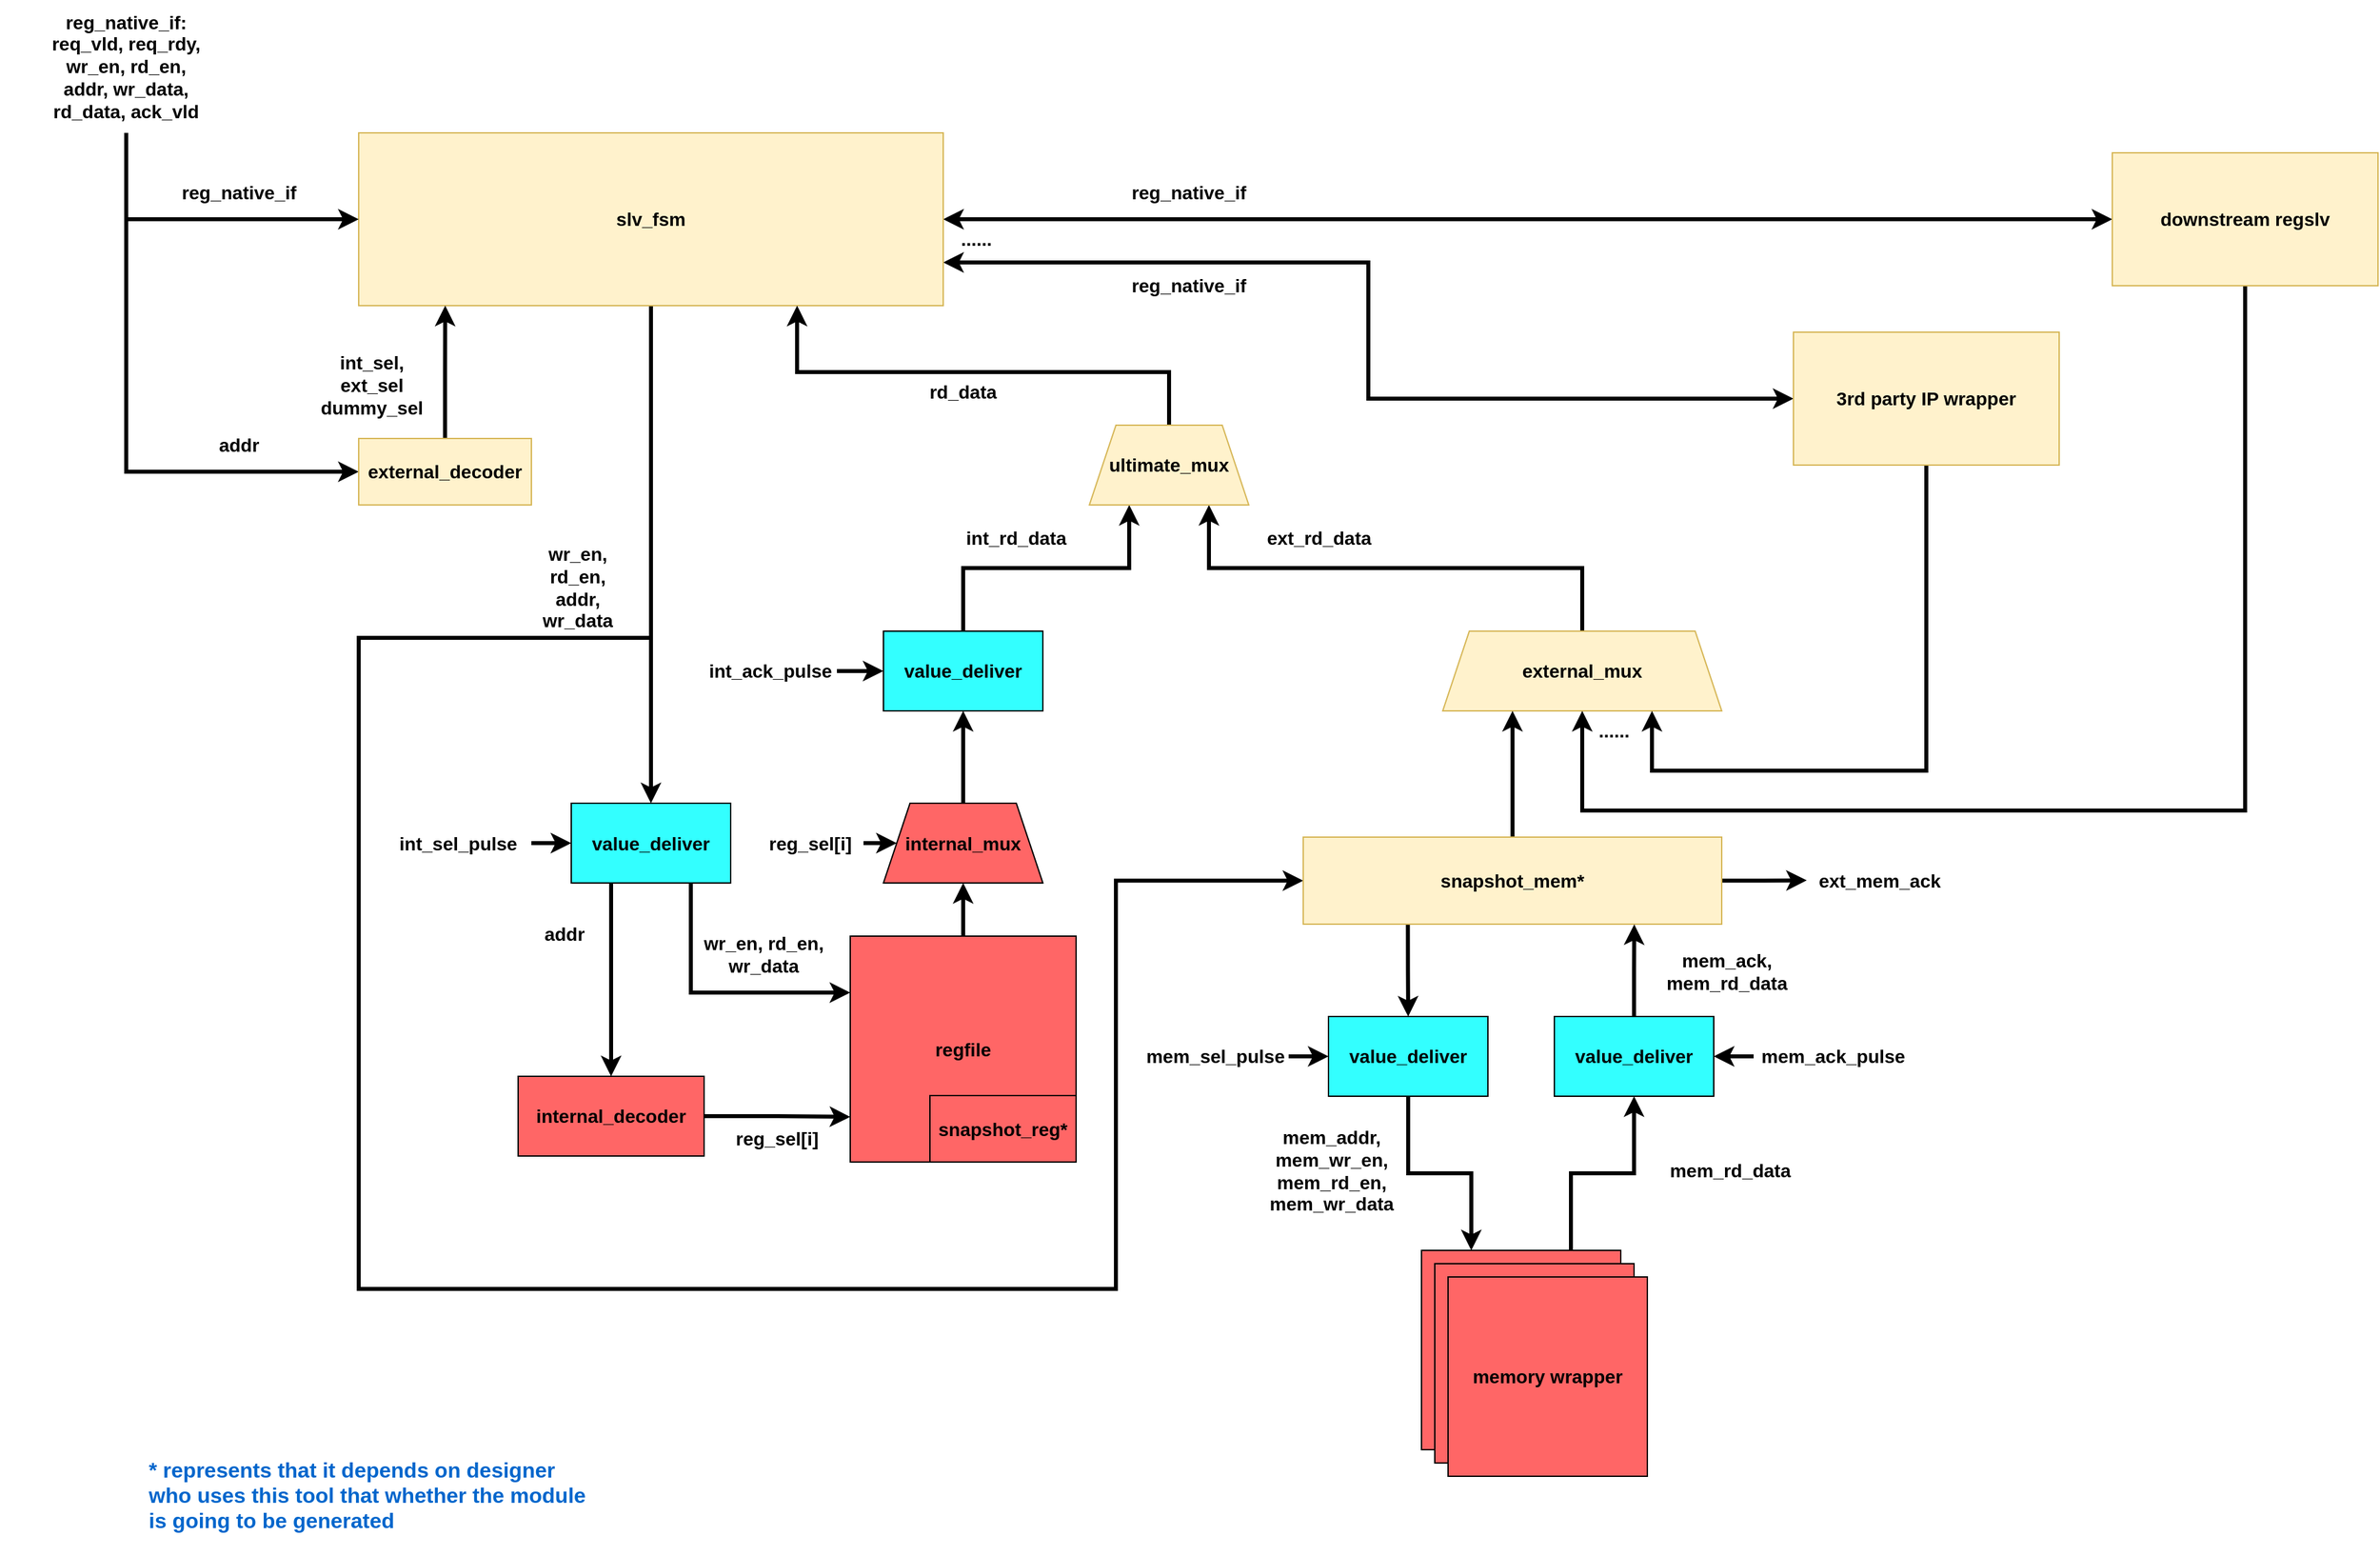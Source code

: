 <mxfile>
    <diagram id="2k0niPkLQAnHQQOvK0RH" name="第 1 页">
        <mxGraphModel dx="1380" dy="1069" grid="1" gridSize="10" guides="1" tooltips="1" connect="1" arrows="1" fold="1" page="1" pageScale="1" pageWidth="2336" pageHeight="1654" math="0" shadow="0">
            <root>
                <mxCell id="0"/>
                <mxCell id="1" parent="0"/>
                <mxCell id="31" style="edgeStyle=orthogonalEdgeStyle;html=1;exitX=0.5;exitY=0;exitDx=0;exitDy=0;strokeWidth=3;rounded=0;fontSize=14;entryX=0.5;entryY=1;entryDx=0;entryDy=0;" parent="1" source="5" target="102" edge="1">
                    <mxGeometry relative="1" as="geometry">
                        <mxPoint x="835" y="849" as="targetPoint"/>
                    </mxGeometry>
                </mxCell>
                <mxCell id="145" style="edgeStyle=orthogonalEdgeStyle;rounded=0;html=1;exitX=0.75;exitY=1;exitDx=0;exitDy=0;entryX=0;entryY=0.25;entryDx=0;entryDy=0;fontSize=14;fontColor=#000000;startArrow=none;startFill=0;strokeWidth=3;" parent="1" source="12" target="5" edge="1">
                    <mxGeometry relative="1" as="geometry"/>
                </mxCell>
                <mxCell id="146" style="edgeStyle=orthogonalEdgeStyle;rounded=0;html=1;exitX=0.25;exitY=1;exitDx=0;exitDy=0;fontSize=14;fontColor=#000000;startArrow=none;startFill=0;strokeWidth=3;" parent="1" source="12" target="80" edge="1">
                    <mxGeometry relative="1" as="geometry"/>
                </mxCell>
                <mxCell id="12" value="&lt;b&gt;value_deliver&lt;/b&gt;" style="rounded=0;whiteSpace=wrap;html=1;fontColor=#000000;fillColor=#33FFFF;fontSize=14;" parent="1" vertex="1">
                    <mxGeometry x="560" y="794.5" width="120" height="60" as="geometry"/>
                </mxCell>
                <mxCell id="143" style="edgeStyle=orthogonalEdgeStyle;rounded=0;html=1;exitX=0.5;exitY=0;exitDx=0;exitDy=0;entryX=0.25;entryY=1;entryDx=0;entryDy=0;fontSize=14;fontColor=#000000;startArrow=none;startFill=0;strokeWidth=3;" parent="1" source="16" target="108" edge="1">
                    <mxGeometry relative="1" as="geometry"/>
                </mxCell>
                <mxCell id="16" value="&lt;b&gt;value_deliver&lt;/b&gt;" style="rounded=0;whiteSpace=wrap;html=1;fontColor=#000000;fillColor=#33FFFF;fontSize=14;" parent="1" vertex="1">
                    <mxGeometry x="795" y="665" width="120" height="60" as="geometry"/>
                </mxCell>
                <mxCell id="32" style="edgeStyle=orthogonalEdgeStyle;html=1;exitX=0.5;exitY=0;exitDx=0;exitDy=0;entryX=0.5;entryY=1;entryDx=0;entryDy=0;strokeWidth=3;rounded=0;fontSize=14;" parent="1" source="102" target="16" edge="1">
                    <mxGeometry relative="1" as="geometry">
                        <mxPoint x="835" y="789" as="sourcePoint"/>
                    </mxGeometry>
                </mxCell>
                <mxCell id="140" style="edgeStyle=orthogonalEdgeStyle;rounded=0;html=1;exitX=0.5;exitY=1;exitDx=0;exitDy=0;fontSize=14;fontColor=#000000;startArrow=none;startFill=0;strokeWidth=3;" parent="1" source="52" target="12" edge="1">
                    <mxGeometry relative="1" as="geometry"/>
                </mxCell>
                <mxCell id="221" style="edgeStyle=orthogonalEdgeStyle;rounded=0;html=1;exitX=1;exitY=0.75;exitDx=0;exitDy=0;entryX=0;entryY=0.5;entryDx=0;entryDy=0;fontSize=14;fontColor=#0066CC;strokeWidth=3;startArrow=classic;startFill=1;" edge="1" parent="1" source="52" target="212">
                    <mxGeometry relative="1" as="geometry"/>
                </mxCell>
                <mxCell id="223" style="edgeStyle=orthogonalEdgeStyle;rounded=0;html=1;exitX=1;exitY=0.5;exitDx=0;exitDy=0;fontSize=14;fontColor=#0066CC;strokeWidth=3;entryX=0;entryY=0.5;entryDx=0;entryDy=0;startArrow=classic;startFill=1;" edge="1" parent="1" source="52" target="224">
                    <mxGeometry relative="1" as="geometry">
                        <mxPoint x="1741.0" y="354.75" as="targetPoint"/>
                    </mxGeometry>
                </mxCell>
                <mxCell id="226" style="edgeStyle=orthogonalEdgeStyle;rounded=0;html=1;exitX=0.5;exitY=1;exitDx=0;exitDy=0;entryX=0;entryY=0.5;entryDx=0;entryDy=0;fontSize=14;fontColor=#0066CC;strokeWidth=3;" edge="1" parent="1" source="52" target="116">
                    <mxGeometry relative="1" as="geometry">
                        <Array as="points">
                            <mxPoint x="620" y="670"/>
                            <mxPoint x="400" y="670"/>
                            <mxPoint x="400" y="1160"/>
                            <mxPoint x="970" y="1160"/>
                            <mxPoint x="970" y="853"/>
                        </Array>
                    </mxGeometry>
                </mxCell>
                <mxCell id="52" value="slv_fsm" style="rounded=0;whiteSpace=wrap;html=1;fontStyle=1;fillColor=#fff2cc;fontSize=14;strokeColor=#d6b656;" parent="1" vertex="1">
                    <mxGeometry x="400" y="290" width="440" height="130" as="geometry"/>
                </mxCell>
                <mxCell id="54" value="&lt;b&gt;wr_en, rd_en,&lt;br style=&quot;font-size: 14px&quot;&gt;wr_data&lt;/b&gt;" style="text;html=1;strokeColor=none;fillColor=none;align=center;verticalAlign=middle;whiteSpace=wrap;rounded=0;fontSize=14;" parent="1" vertex="1">
                    <mxGeometry x="650" y="880" width="110" height="56" as="geometry"/>
                </mxCell>
                <mxCell id="155" style="edgeStyle=orthogonalEdgeStyle;rounded=0;html=1;fontSize=14;fontColor=#000000;startArrow=none;startFill=0;strokeWidth=3;entryX=0;entryY=0.8;entryDx=0;entryDy=0;entryPerimeter=0;" parent="1" source="80" target="5" edge="1">
                    <mxGeometry relative="1" as="geometry">
                        <mxPoint x="730" y="1020" as="targetPoint"/>
                    </mxGeometry>
                </mxCell>
                <mxCell id="80" value="internal_decoder" style="rounded=0;whiteSpace=wrap;html=1;fillColor=#FF6666;fontStyle=1;fontColor=#000000;fontSize=14;" parent="1" vertex="1">
                    <mxGeometry x="520" y="1000" width="140" height="60" as="geometry"/>
                </mxCell>
                <mxCell id="192" style="edgeStyle=orthogonalEdgeStyle;rounded=0;html=1;exitX=0.5;exitY=1;exitDx=0;exitDy=0;entryX=0.25;entryY=0;entryDx=0;entryDy=0;strokeWidth=3;" edge="1" parent="1" source="57" target="6">
                    <mxGeometry relative="1" as="geometry"/>
                </mxCell>
                <mxCell id="57" value="&lt;b&gt;value_deliver&lt;/b&gt;" style="rounded=0;whiteSpace=wrap;html=1;fontColor=#000000;fillColor=#33FFFF;fontSize=14;" parent="1" vertex="1">
                    <mxGeometry x="1130" y="955" width="120" height="60" as="geometry"/>
                </mxCell>
                <mxCell id="76" value="&lt;b&gt;mem_addr,&lt;br style=&quot;font-size: 14px&quot;&gt;mem_wr_en,&lt;br style=&quot;font-size: 14px&quot;&gt;mem_rd_en,&lt;br style=&quot;font-size: 14px&quot;&gt;mem_wr_data&lt;/b&gt;" style="text;html=1;strokeColor=none;fillColor=none;align=center;verticalAlign=middle;whiteSpace=wrap;rounded=0;fontSize=14;" parent="1" vertex="1">
                    <mxGeometry x="1080" y="1026" width="105" height="89" as="geometry"/>
                </mxCell>
                <mxCell id="102" value="&lt;font color=&quot;#000000&quot;&gt;&lt;b&gt;internal_mux&lt;/b&gt;&lt;/font&gt;" style="shape=trapezoid;perimeter=trapezoidPerimeter;whiteSpace=wrap;html=1;fixedSize=1;fontSize=14;fillColor=#FF6666;" parent="1" vertex="1">
                    <mxGeometry x="795" y="794.5" width="120" height="60" as="geometry"/>
                </mxCell>
                <mxCell id="118" style="edgeStyle=orthogonalEdgeStyle;rounded=0;html=1;exitX=0.5;exitY=1;exitDx=0;exitDy=0;entryX=0;entryY=0.5;entryDx=0;entryDy=0;fontSize=14;fontColor=#000000;startArrow=none;startFill=0;strokeWidth=3;" parent="1" source="104" target="119" edge="1">
                    <mxGeometry relative="1" as="geometry">
                        <mxPoint x="355" y="550" as="targetPoint"/>
                    </mxGeometry>
                </mxCell>
                <mxCell id="121" style="edgeStyle=orthogonalEdgeStyle;rounded=0;html=1;exitX=0.5;exitY=1;exitDx=0;exitDy=0;entryX=0;entryY=0.5;entryDx=0;entryDy=0;fontSize=14;fontColor=#000000;startArrow=none;startFill=0;strokeWidth=3;" parent="1" source="104" target="52" edge="1">
                    <mxGeometry relative="1" as="geometry"/>
                </mxCell>
                <mxCell id="104" value="&lt;b&gt;reg_native_if:&lt;br&gt;req_vld, req_rdy,&lt;br&gt;wr_en, rd_en,&lt;br&gt;addr, wr_data,&lt;br&gt;rd_data, ack_vld&lt;br&gt;&lt;/b&gt;" style="text;html=1;strokeColor=none;fillColor=none;align=center;verticalAlign=middle;whiteSpace=wrap;rounded=0;fontSize=14;fontColor=#000000;" parent="1" vertex="1">
                    <mxGeometry x="130" y="190" width="190" height="100" as="geometry"/>
                </mxCell>
                <mxCell id="144" style="edgeStyle=orthogonalEdgeStyle;rounded=0;html=1;exitX=0.5;exitY=0;exitDx=0;exitDy=0;entryX=0.75;entryY=1;entryDx=0;entryDy=0;fontSize=14;fontColor=#000000;startArrow=none;startFill=0;strokeWidth=3;" parent="1" source="107" target="108" edge="1">
                    <mxGeometry relative="1" as="geometry"/>
                </mxCell>
                <mxCell id="107" value="&lt;font color=&quot;#000000&quot;&gt;&lt;b&gt;external_mux&lt;/b&gt;&lt;/font&gt;" style="shape=trapezoid;perimeter=trapezoidPerimeter;whiteSpace=wrap;html=1;fixedSize=1;fontSize=14;fillColor=#fff2cc;strokeColor=#d6b656;" parent="1" vertex="1">
                    <mxGeometry x="1216" y="665" width="210" height="60" as="geometry"/>
                </mxCell>
                <mxCell id="142" style="edgeStyle=orthogonalEdgeStyle;rounded=0;html=1;exitX=0.5;exitY=0;exitDx=0;exitDy=0;entryX=0.75;entryY=1;entryDx=0;entryDy=0;fontSize=14;fontColor=#000000;startArrow=none;startFill=0;strokeWidth=3;" parent="1" source="108" target="52" edge="1">
                    <mxGeometry relative="1" as="geometry">
                        <Array as="points">
                            <mxPoint x="1010" y="470"/>
                            <mxPoint x="730" y="470"/>
                        </Array>
                    </mxGeometry>
                </mxCell>
                <mxCell id="108" value="&lt;font color=&quot;#000000&quot;&gt;&lt;b&gt;ultimate_mux&lt;/b&gt;&lt;/font&gt;" style="shape=trapezoid;perimeter=trapezoidPerimeter;whiteSpace=wrap;html=1;fixedSize=1;fontSize=14;fillColor=#fff2cc;strokeColor=#d6b656;" parent="1" vertex="1">
                    <mxGeometry x="950" y="510" width="120" height="60" as="geometry"/>
                </mxCell>
                <mxCell id="165" style="edgeStyle=orthogonalEdgeStyle;rounded=0;html=1;exitX=0.5;exitY=0;exitDx=0;exitDy=0;entryX=0.25;entryY=1;entryDx=0;entryDy=0;fontSize=14;fontColor=#000000;startArrow=none;startFill=0;strokeWidth=3;" parent="1" source="116" target="107" edge="1">
                    <mxGeometry relative="1" as="geometry"/>
                </mxCell>
                <mxCell id="184" style="edgeStyle=orthogonalEdgeStyle;html=1;exitX=0.25;exitY=1;exitDx=0;exitDy=0;entryX=0.5;entryY=0;entryDx=0;entryDy=0;strokeWidth=3;rounded=0;" edge="1" parent="1" source="116" target="57">
                    <mxGeometry relative="1" as="geometry"/>
                </mxCell>
                <mxCell id="210" style="edgeStyle=orthogonalEdgeStyle;rounded=0;html=1;exitX=1;exitY=0.5;exitDx=0;exitDy=0;entryX=0;entryY=0.5;entryDx=0;entryDy=0;fontSize=16;fontColor=#0066CC;strokeWidth=3;" edge="1" parent="1" source="116" target="209">
                    <mxGeometry relative="1" as="geometry"/>
                </mxCell>
                <mxCell id="116" value="snapshot_mem*" style="rounded=0;whiteSpace=wrap;html=1;fillColor=#fff2cc;fontStyle=1;fontSize=14;strokeColor=#d6b656;" parent="1" vertex="1">
                    <mxGeometry x="1111" y="820" width="315" height="65.5" as="geometry"/>
                </mxCell>
                <mxCell id="123" style="edgeStyle=orthogonalEdgeStyle;rounded=0;html=1;exitX=0.5;exitY=0;exitDx=0;exitDy=0;entryX=0.148;entryY=1;entryDx=0;entryDy=0;entryPerimeter=0;fontSize=14;fontColor=#000000;startArrow=none;startFill=0;strokeWidth=3;" parent="1" source="119" target="52" edge="1">
                    <mxGeometry relative="1" as="geometry"/>
                </mxCell>
                <mxCell id="119" value="external_decoder" style="rounded=0;whiteSpace=wrap;html=1;fontStyle=1;fillColor=#fff2cc;fontSize=14;strokeColor=#d6b656;" parent="1" vertex="1">
                    <mxGeometry x="400" y="520" width="130" height="50" as="geometry"/>
                </mxCell>
                <mxCell id="122" value="&lt;b&gt;addr&lt;/b&gt;" style="text;html=1;strokeColor=none;fillColor=none;align=center;verticalAlign=middle;whiteSpace=wrap;rounded=0;fontSize=14;fontColor=#000000;" parent="1" vertex="1">
                    <mxGeometry x="280" y="510" width="60" height="30" as="geometry"/>
                </mxCell>
                <mxCell id="124" value="&lt;b&gt;int_sel,&lt;br&gt;ext_sel&lt;br&gt;dummy_sel&lt;br&gt;&lt;/b&gt;" style="text;html=1;strokeColor=none;fillColor=none;align=center;verticalAlign=middle;whiteSpace=wrap;rounded=0;fontSize=14;fontColor=#000000;" parent="1" vertex="1">
                    <mxGeometry x="360" y="449.5" width="100" height="60.5" as="geometry"/>
                </mxCell>
                <mxCell id="138" value="" style="group" parent="1" vertex="1" connectable="0">
                    <mxGeometry x="1200" y="1131" width="170" height="170" as="geometry"/>
                </mxCell>
                <mxCell id="6" value="memory" style="whiteSpace=wrap;html=1;aspect=fixed;fillColor=#FF6666;fontStyle=1;fontColor=#000000;fontSize=14;" parent="138" vertex="1">
                    <mxGeometry width="150" height="150" as="geometry"/>
                </mxCell>
                <mxCell id="9" value="memory" style="whiteSpace=wrap;html=1;aspect=fixed;fillColor=#FF6666;fontStyle=1;fontColor=#000000;fontSize=14;" parent="138" vertex="1">
                    <mxGeometry x="10" y="10" width="150" height="150" as="geometry"/>
                </mxCell>
                <mxCell id="10" value="memory wrapper" style="whiteSpace=wrap;html=1;aspect=fixed;fillColor=#FF6666;fontStyle=1;fontColor=#000000;fontSize=14;" parent="138" vertex="1">
                    <mxGeometry x="20" y="20" width="150" height="150" as="geometry"/>
                </mxCell>
                <mxCell id="151" style="edgeStyle=orthogonalEdgeStyle;rounded=0;html=1;exitX=1;exitY=0.5;exitDx=0;exitDy=0;fontSize=14;fontColor=#000000;startArrow=none;startFill=0;strokeWidth=3;" parent="1" source="150" target="12" edge="1">
                    <mxGeometry relative="1" as="geometry"/>
                </mxCell>
                <mxCell id="150" value="&lt;b&gt;int_sel_pulse&lt;/b&gt;" style="text;html=1;strokeColor=none;fillColor=none;align=center;verticalAlign=middle;whiteSpace=wrap;rounded=0;fontSize=14;fontColor=#000000;" parent="1" vertex="1">
                    <mxGeometry x="420" y="809.5" width="110" height="30" as="geometry"/>
                </mxCell>
                <mxCell id="152" value="&lt;b&gt;addr&lt;/b&gt;" style="text;html=1;strokeColor=none;fillColor=none;align=center;verticalAlign=middle;whiteSpace=wrap;rounded=0;fontSize=14;" parent="1" vertex="1">
                    <mxGeometry x="520" y="875" width="70" height="36" as="geometry"/>
                </mxCell>
                <mxCell id="154" value="&lt;b&gt;reg_sel[i]&lt;/b&gt;" style="text;html=1;strokeColor=none;fillColor=none;align=center;verticalAlign=middle;whiteSpace=wrap;rounded=0;fontSize=14;" parent="1" vertex="1">
                    <mxGeometry x="665" y="1028.5" width="100" height="36" as="geometry"/>
                </mxCell>
                <mxCell id="158" value="&lt;b&gt;wr_en,&lt;br&gt;rd_en,&lt;br&gt;addr,&lt;br&gt;wr_data&lt;/b&gt;" style="text;html=1;strokeColor=none;fillColor=none;align=center;verticalAlign=middle;whiteSpace=wrap;rounded=0;fontSize=14;" parent="1" vertex="1">
                    <mxGeometry x="510" y="599" width="110" height="66" as="geometry"/>
                </mxCell>
                <mxCell id="159" value="&lt;b&gt;reg_native_if&lt;/b&gt;" style="text;html=1;strokeColor=none;fillColor=none;align=center;verticalAlign=middle;whiteSpace=wrap;rounded=0;fontSize=14;fontColor=#000000;" parent="1" vertex="1">
                    <mxGeometry x="245" y="320" width="130" height="30" as="geometry"/>
                </mxCell>
                <mxCell id="164" style="edgeStyle=orthogonalEdgeStyle;rounded=0;html=1;exitX=1;exitY=0.5;exitDx=0;exitDy=0;entryX=0;entryY=0.5;entryDx=0;entryDy=0;fontSize=14;fontColor=#000000;startArrow=none;startFill=0;strokeWidth=3;" parent="1" source="163" target="102" edge="1">
                    <mxGeometry relative="1" as="geometry"/>
                </mxCell>
                <mxCell id="163" value="&lt;b&gt;reg_sel[i]&lt;/b&gt;" style="text;html=1;strokeColor=none;fillColor=none;align=center;verticalAlign=middle;whiteSpace=wrap;rounded=0;fontSize=14;" parent="1" vertex="1">
                    <mxGeometry x="700" y="806.5" width="80" height="36" as="geometry"/>
                </mxCell>
                <mxCell id="174" value="&lt;b&gt;rd_data&lt;/b&gt;" style="text;html=1;strokeColor=none;fillColor=none;align=center;verticalAlign=middle;whiteSpace=wrap;rounded=0;fontSize=14;" parent="1" vertex="1">
                    <mxGeometry x="810" y="470" width="90" height="30" as="geometry"/>
                </mxCell>
                <mxCell id="178" style="edgeStyle=orthogonalEdgeStyle;rounded=0;html=1;exitX=1;exitY=0.5;exitDx=0;exitDy=0;entryX=0;entryY=0.5;entryDx=0;entryDy=0;fontSize=14;fontColor=#000000;startArrow=none;startFill=0;strokeWidth=3;" parent="1" source="176" target="16" edge="1">
                    <mxGeometry relative="1" as="geometry"/>
                </mxCell>
                <mxCell id="176" value="&lt;b&gt;int_ack_pulse&lt;/b&gt;" style="text;html=1;strokeColor=none;fillColor=none;align=center;verticalAlign=middle;whiteSpace=wrap;rounded=0;fontSize=14;" parent="1" vertex="1">
                    <mxGeometry x="660" y="677" width="100" height="36" as="geometry"/>
                </mxCell>
                <mxCell id="195" style="edgeStyle=orthogonalEdgeStyle;rounded=0;html=1;exitX=0.5;exitY=0;exitDx=0;exitDy=0;strokeWidth=3;entryX=0.791;entryY=1.002;entryDx=0;entryDy=0;entryPerimeter=0;" edge="1" parent="1" source="183" target="116">
                    <mxGeometry relative="1" as="geometry">
                        <mxPoint x="1360" y="891" as="targetPoint"/>
                    </mxGeometry>
                </mxCell>
                <mxCell id="183" value="&lt;b&gt;value_deliver&lt;/b&gt;" style="rounded=0;whiteSpace=wrap;html=1;fontColor=#000000;fillColor=#33FFFF;fontSize=14;" vertex="1" parent="1">
                    <mxGeometry x="1300" y="955" width="120" height="60" as="geometry"/>
                </mxCell>
                <mxCell id="191" style="edgeStyle=orthogonalEdgeStyle;rounded=0;html=1;exitX=1;exitY=0.5;exitDx=0;exitDy=0;entryX=0;entryY=0.5;entryDx=0;entryDy=0;strokeWidth=3;" edge="1" parent="1" source="189" target="57">
                    <mxGeometry relative="1" as="geometry">
                        <mxPoint x="1100" y="985" as="sourcePoint"/>
                    </mxGeometry>
                </mxCell>
                <mxCell id="189" value="&lt;b&gt;mem_sel_pulse&lt;/b&gt;" style="text;html=1;strokeColor=none;fillColor=none;align=center;verticalAlign=middle;whiteSpace=wrap;rounded=0;fontSize=14;" vertex="1" parent="1">
                    <mxGeometry x="990" y="970" width="110" height="30" as="geometry"/>
                </mxCell>
                <mxCell id="190" value="" style="group" vertex="1" connectable="0" parent="1">
                    <mxGeometry x="770" y="894.5" width="170" height="170" as="geometry"/>
                </mxCell>
                <mxCell id="5" value="regfile" style="whiteSpace=wrap;html=1;aspect=fixed;fillColor=#FF6666;fontStyle=1;fontColor=#000000;fontSize=14;" parent="190" vertex="1">
                    <mxGeometry width="170" height="170" as="geometry"/>
                </mxCell>
                <mxCell id="157" value="&lt;b&gt;snapshot_reg*&lt;/b&gt;" style="rounded=0;whiteSpace=wrap;html=1;fontSize=14;fontColor=#000000;fillColor=#FF6666;" parent="190" vertex="1">
                    <mxGeometry x="60" y="120" width="110" height="50" as="geometry"/>
                </mxCell>
                <mxCell id="193" style="edgeStyle=orthogonalEdgeStyle;rounded=0;html=1;exitX=0.75;exitY=0;exitDx=0;exitDy=0;entryX=0.5;entryY=1;entryDx=0;entryDy=0;strokeWidth=3;" edge="1" parent="1" source="6" target="183">
                    <mxGeometry relative="1" as="geometry"/>
                </mxCell>
                <mxCell id="198" style="edgeStyle=orthogonalEdgeStyle;rounded=0;html=1;exitX=0;exitY=0.5;exitDx=0;exitDy=0;entryX=1;entryY=0.5;entryDx=0;entryDy=0;strokeWidth=3;" edge="1" parent="1" source="196" target="183">
                    <mxGeometry relative="1" as="geometry"/>
                </mxCell>
                <mxCell id="196" value="&lt;b&gt;mem_ack_pulse&lt;/b&gt;" style="text;html=1;strokeColor=none;fillColor=none;align=center;verticalAlign=middle;whiteSpace=wrap;rounded=0;fontSize=14;" vertex="1" parent="1">
                    <mxGeometry x="1450" y="970" width="120" height="30" as="geometry"/>
                </mxCell>
                <mxCell id="197" value="&lt;b&gt;mem_rd_data&lt;/b&gt;" style="text;html=1;strokeColor=none;fillColor=none;align=center;verticalAlign=middle;whiteSpace=wrap;rounded=0;fontSize=14;" vertex="1" parent="1">
                    <mxGeometry x="1380" y="1048.25" width="105" height="44.5" as="geometry"/>
                </mxCell>
                <mxCell id="199" value="&lt;font style=&quot;font-size: 16px&quot; color=&quot;#0066cc&quot;&gt;&lt;b&gt;* represents that it depends on designer who uses this tool that whether the module is going to be generated&lt;/b&gt;&lt;/font&gt;" style="text;html=1;strokeColor=none;fillColor=none;align=left;verticalAlign=middle;whiteSpace=wrap;rounded=0;" vertex="1" parent="1">
                    <mxGeometry x="240" y="1270" width="335" height="90" as="geometry"/>
                </mxCell>
                <mxCell id="205" value="&lt;b&gt;mem_ack,&lt;br&gt;mem_rd_data&lt;br&gt;&lt;/b&gt;" style="text;html=1;strokeColor=none;fillColor=none;align=center;verticalAlign=middle;whiteSpace=wrap;rounded=0;fontSize=14;" vertex="1" parent="1">
                    <mxGeometry x="1370" y="906" width="120" height="30" as="geometry"/>
                </mxCell>
                <mxCell id="207" value="&lt;b&gt;ext_rd_data&lt;/b&gt;" style="text;html=1;strokeColor=none;fillColor=none;align=center;verticalAlign=middle;whiteSpace=wrap;rounded=0;fontSize=14;" vertex="1" parent="1">
                    <mxGeometry x="1078" y="580" width="90" height="30" as="geometry"/>
                </mxCell>
                <mxCell id="209" value="&lt;b&gt;ext_mem_ack&lt;/b&gt;" style="text;html=1;strokeColor=none;fillColor=none;align=center;verticalAlign=middle;whiteSpace=wrap;rounded=0;fontSize=14;" vertex="1" parent="1">
                    <mxGeometry x="1490" y="837.5" width="110" height="30" as="geometry"/>
                </mxCell>
                <mxCell id="222" style="edgeStyle=orthogonalEdgeStyle;rounded=0;html=1;exitX=0.5;exitY=1;exitDx=0;exitDy=0;entryX=0.75;entryY=1;entryDx=0;entryDy=0;fontSize=14;fontColor=#0066CC;strokeWidth=3;" edge="1" parent="1" source="212" target="107">
                    <mxGeometry relative="1" as="geometry">
                        <Array as="points">
                            <mxPoint x="1580" y="770"/>
                            <mxPoint x="1374" y="770"/>
                        </Array>
                    </mxGeometry>
                </mxCell>
                <mxCell id="212" value="3rd party IP wrapper" style="rounded=0;whiteSpace=wrap;html=1;fontSize=14;fillColor=#fff2cc;strokeColor=#d6b656;fontStyle=1" vertex="1" parent="1">
                    <mxGeometry x="1480" y="440" width="200" height="100" as="geometry"/>
                </mxCell>
                <mxCell id="225" style="edgeStyle=orthogonalEdgeStyle;rounded=0;html=1;entryX=0.5;entryY=1;entryDx=0;entryDy=0;fontSize=14;fontColor=#0066CC;strokeWidth=3;exitX=0.5;exitY=1;exitDx=0;exitDy=0;" edge="1" parent="1" source="224" target="107">
                    <mxGeometry relative="1" as="geometry">
                        <Array as="points">
                            <mxPoint x="1820" y="800"/>
                            <mxPoint x="1321" y="800"/>
                        </Array>
                    </mxGeometry>
                </mxCell>
                <mxCell id="224" value="downstream regslv" style="rounded=0;whiteSpace=wrap;html=1;fontSize=14;fillColor=#fff2cc;strokeColor=#d6b656;fontStyle=1" vertex="1" parent="1">
                    <mxGeometry x="1720" y="305" width="200" height="100" as="geometry"/>
                </mxCell>
                <mxCell id="227" value="&lt;b&gt;......&lt;/b&gt;" style="text;html=1;strokeColor=none;fillColor=none;align=center;verticalAlign=middle;whiteSpace=wrap;rounded=0;fontSize=14;" vertex="1" parent="1">
                    <mxGeometry x="1320" y="730" width="50" height="20" as="geometry"/>
                </mxCell>
                <mxCell id="228" value="&lt;b&gt;......&lt;/b&gt;" style="text;html=1;strokeColor=none;fillColor=none;align=center;verticalAlign=middle;whiteSpace=wrap;rounded=0;fontSize=14;" vertex="1" parent="1">
                    <mxGeometry x="840" y="360" width="50" height="20" as="geometry"/>
                </mxCell>
                <mxCell id="229" value="&lt;b&gt;reg_native_if&lt;/b&gt;" style="text;html=1;strokeColor=none;fillColor=none;align=center;verticalAlign=middle;whiteSpace=wrap;rounded=0;fontSize=14;fontColor=#000000;" vertex="1" parent="1">
                    <mxGeometry x="960" y="320" width="130" height="30" as="geometry"/>
                </mxCell>
                <mxCell id="230" value="&lt;b&gt;reg_native_if&lt;/b&gt;" style="text;html=1;strokeColor=none;fillColor=none;align=center;verticalAlign=middle;whiteSpace=wrap;rounded=0;fontSize=14;fontColor=#000000;" vertex="1" parent="1">
                    <mxGeometry x="960" y="390" width="130" height="30" as="geometry"/>
                </mxCell>
                <mxCell id="232" value="&lt;b&gt;int_rd_data&lt;/b&gt;" style="text;html=1;strokeColor=none;fillColor=none;align=center;verticalAlign=middle;whiteSpace=wrap;rounded=0;fontSize=14;" vertex="1" parent="1">
                    <mxGeometry x="850" y="580" width="90" height="30" as="geometry"/>
                </mxCell>
            </root>
        </mxGraphModel>
    </diagram>
</mxfile>